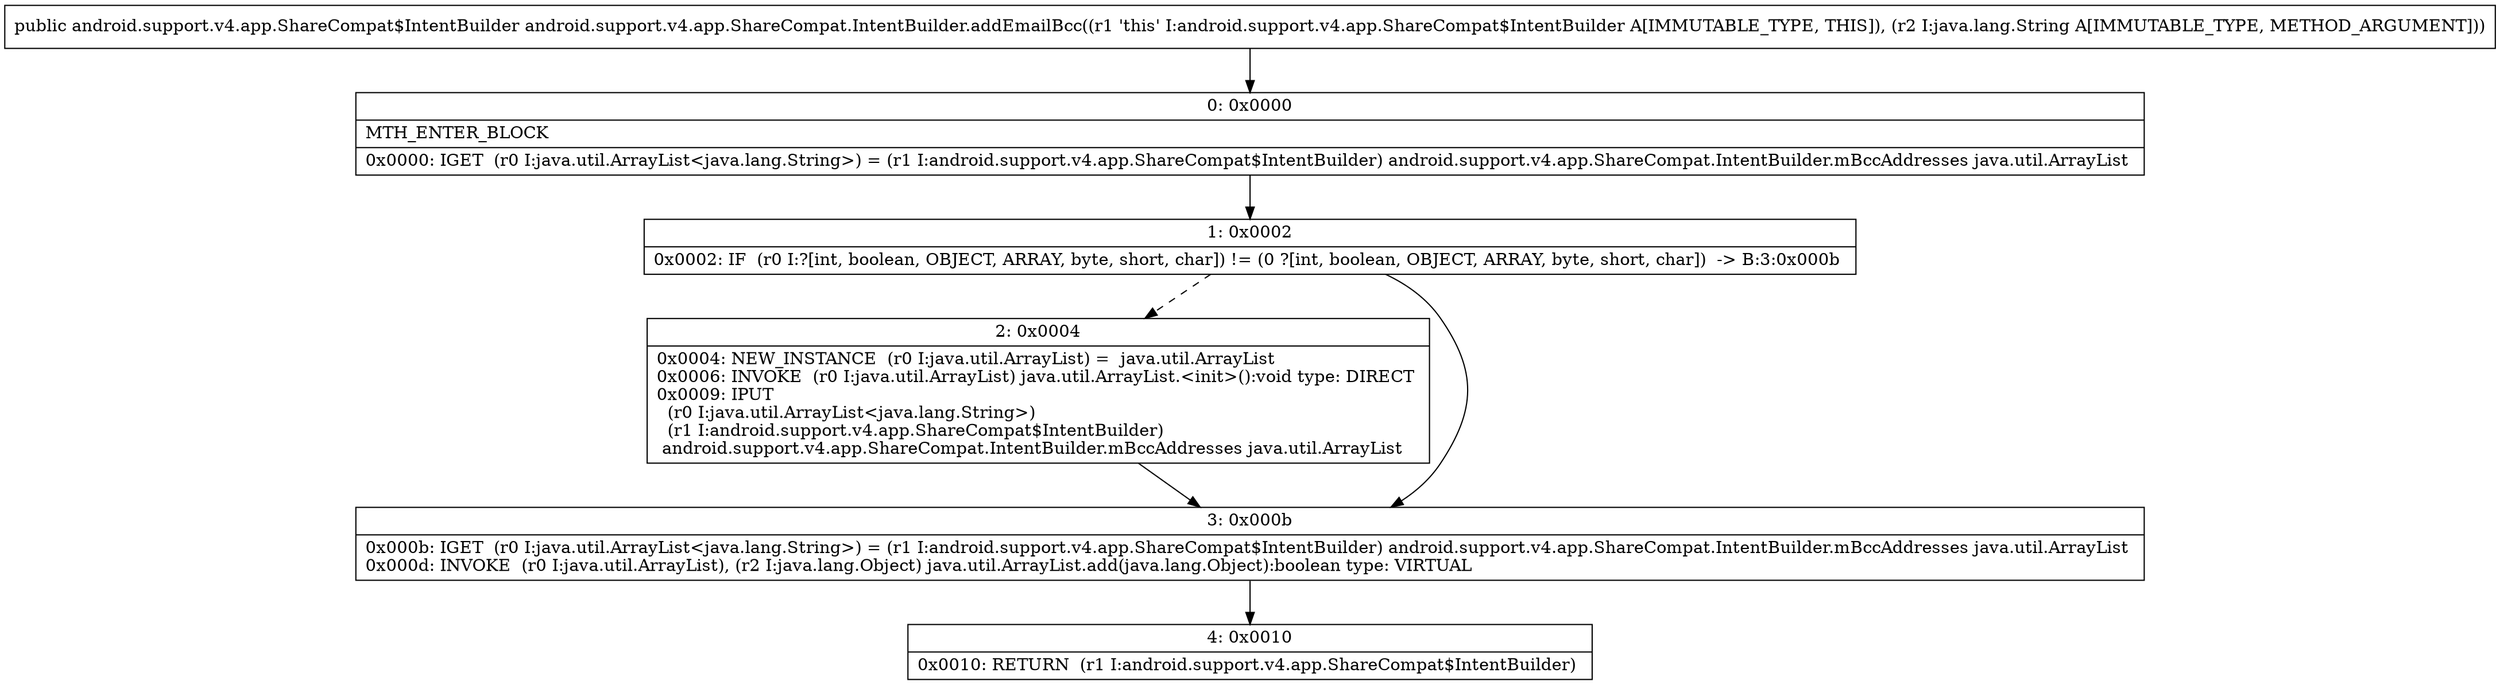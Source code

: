 digraph "CFG forandroid.support.v4.app.ShareCompat.IntentBuilder.addEmailBcc(Ljava\/lang\/String;)Landroid\/support\/v4\/app\/ShareCompat$IntentBuilder;" {
Node_0 [shape=record,label="{0\:\ 0x0000|MTH_ENTER_BLOCK\l|0x0000: IGET  (r0 I:java.util.ArrayList\<java.lang.String\>) = (r1 I:android.support.v4.app.ShareCompat$IntentBuilder) android.support.v4.app.ShareCompat.IntentBuilder.mBccAddresses java.util.ArrayList \l}"];
Node_1 [shape=record,label="{1\:\ 0x0002|0x0002: IF  (r0 I:?[int, boolean, OBJECT, ARRAY, byte, short, char]) != (0 ?[int, boolean, OBJECT, ARRAY, byte, short, char])  \-\> B:3:0x000b \l}"];
Node_2 [shape=record,label="{2\:\ 0x0004|0x0004: NEW_INSTANCE  (r0 I:java.util.ArrayList) =  java.util.ArrayList \l0x0006: INVOKE  (r0 I:java.util.ArrayList) java.util.ArrayList.\<init\>():void type: DIRECT \l0x0009: IPUT  \l  (r0 I:java.util.ArrayList\<java.lang.String\>)\l  (r1 I:android.support.v4.app.ShareCompat$IntentBuilder)\l android.support.v4.app.ShareCompat.IntentBuilder.mBccAddresses java.util.ArrayList \l}"];
Node_3 [shape=record,label="{3\:\ 0x000b|0x000b: IGET  (r0 I:java.util.ArrayList\<java.lang.String\>) = (r1 I:android.support.v4.app.ShareCompat$IntentBuilder) android.support.v4.app.ShareCompat.IntentBuilder.mBccAddresses java.util.ArrayList \l0x000d: INVOKE  (r0 I:java.util.ArrayList), (r2 I:java.lang.Object) java.util.ArrayList.add(java.lang.Object):boolean type: VIRTUAL \l}"];
Node_4 [shape=record,label="{4\:\ 0x0010|0x0010: RETURN  (r1 I:android.support.v4.app.ShareCompat$IntentBuilder) \l}"];
MethodNode[shape=record,label="{public android.support.v4.app.ShareCompat$IntentBuilder android.support.v4.app.ShareCompat.IntentBuilder.addEmailBcc((r1 'this' I:android.support.v4.app.ShareCompat$IntentBuilder A[IMMUTABLE_TYPE, THIS]), (r2 I:java.lang.String A[IMMUTABLE_TYPE, METHOD_ARGUMENT])) }"];
MethodNode -> Node_0;
Node_0 -> Node_1;
Node_1 -> Node_2[style=dashed];
Node_1 -> Node_3;
Node_2 -> Node_3;
Node_3 -> Node_4;
}

